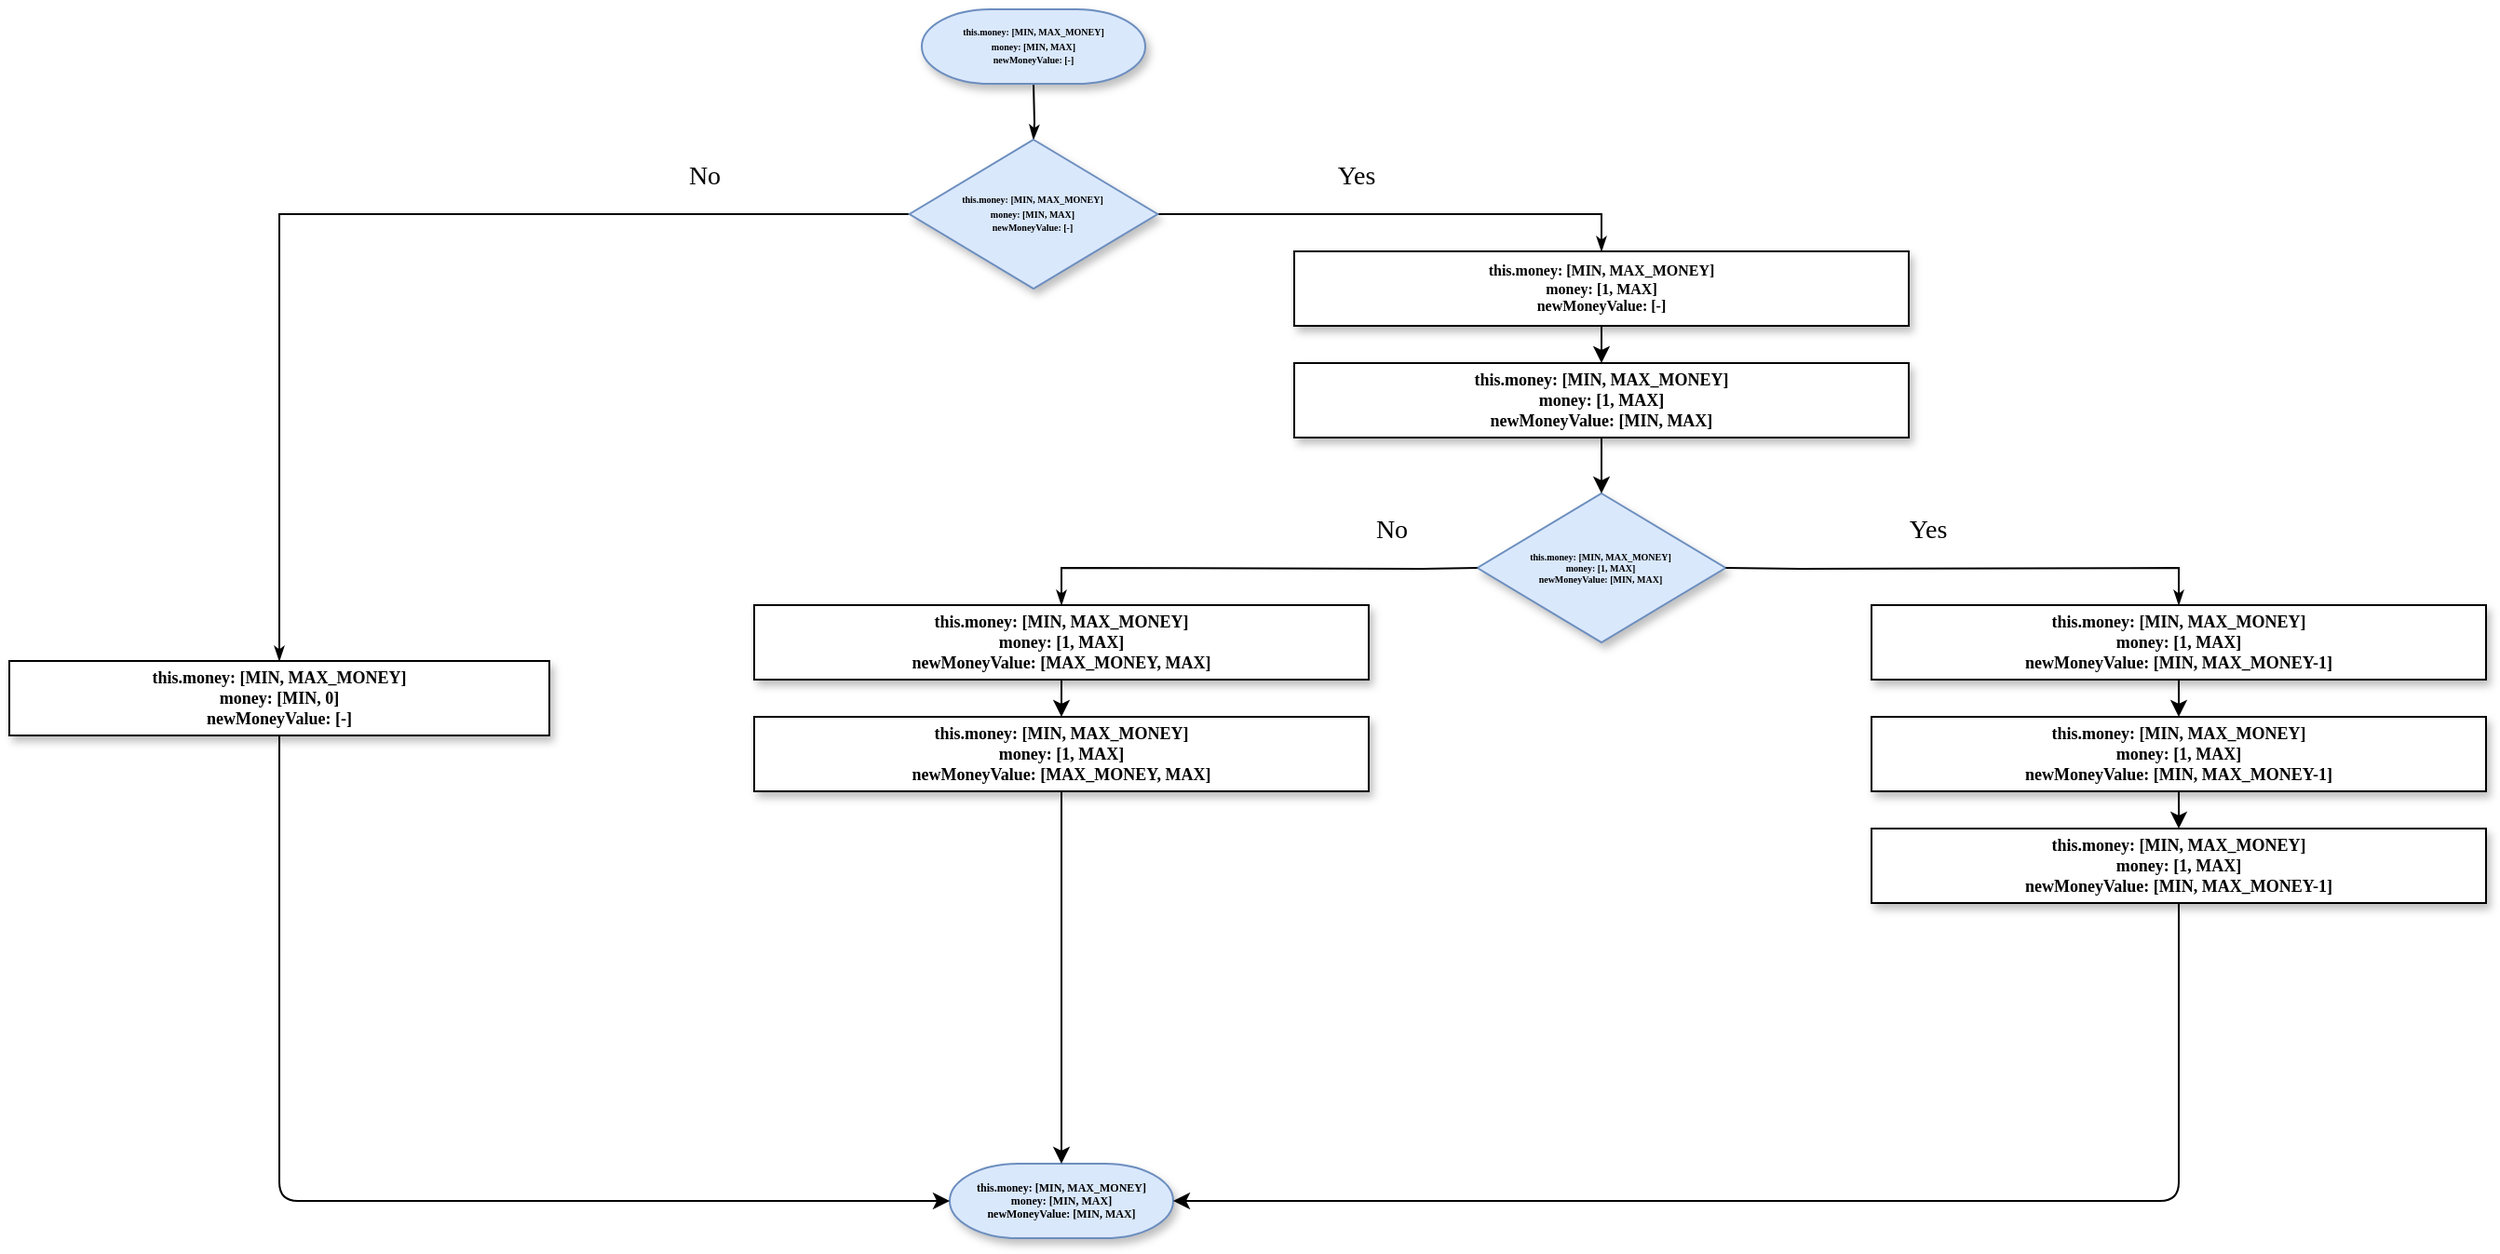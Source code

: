 <mxfile version="13.9.5" type="device"><diagram name="Page-1" id="edf60f1a-56cd-e834-aa8a-f176f3a09ee4"><mxGraphModel dx="704" dy="778" grid="1" gridSize="10" guides="1" tooltips="1" connect="1" arrows="1" fold="1" page="1" pageScale="1" pageWidth="1100" pageHeight="850" background="#ffffff" math="0" shadow="0"><root><mxCell id="0"/><mxCell id="1" parent="0"/><mxCell id="60e70716793133e9-32" style="edgeStyle=orthogonalEdgeStyle;rounded=0;html=1;labelBackgroundColor=none;startSize=5;endArrow=classicThin;endFill=1;endSize=5;jettySize=auto;orthogonalLoop=1;strokeWidth=1;fontFamily=Verdana;fontSize=8" parent="1" target="60e70716793133e9-5" edge="1"><mxGeometry relative="1" as="geometry"><mxPoint x="580" y="70" as="sourcePoint"/></mxGeometry></mxCell><mxCell id="60e70716793133e9-33" value="Yes" style="edgeStyle=orthogonalEdgeStyle;rounded=0;html=1;labelBackgroundColor=none;startSize=5;endArrow=classicThin;endFill=1;endSize=5;jettySize=auto;orthogonalLoop=1;strokeWidth=1;fontFamily=Verdana;fontSize=14;entryX=0.5;entryY=0;entryDx=0;entryDy=0;" parent="1" source="60e70716793133e9-5" target="odtycHQVep_Rew_jahCm-7" edge="1"><mxGeometry x="-0.174" y="20" relative="1" as="geometry"><mxPoint as="offset"/><mxPoint x="720" y="250" as="targetPoint"/></mxGeometry></mxCell><mxCell id="60e70716793133e9-37" value="No" style="edgeStyle=orthogonalEdgeStyle;rounded=0;html=1;labelBackgroundColor=none;startSize=5;endArrow=classicThin;endFill=1;endSize=5;jettySize=auto;orthogonalLoop=1;strokeWidth=1;fontFamily=Verdana;fontSize=14;exitX=0;exitY=0.5;exitDx=0;exitDy=0;entryX=0.5;entryY=0;entryDx=0;entryDy=0;" parent="1" source="60e70716793133e9-5" target="odtycHQVep_Rew_jahCm-9" edge="1"><mxGeometry x="-0.62" y="-20" relative="1" as="geometry"><mxPoint as="offset"/><mxPoint x="440" y="250" as="targetPoint"/></mxGeometry></mxCell><mxCell id="60e70716793133e9-5" value="&lt;h6 style=&quot;line-height: 90%; font-size: 5px;&quot;&gt;&lt;font style=&quot;font-size: 5px; line-height: 150%;&quot;&gt;&lt;font style=&quot;font-weight: 700; font-size: 5px;&quot;&gt;this.money: [MIN, MAX_MONEY]&lt;br style=&quot;font-size: 5px;&quot;&gt;&lt;/font&gt;&lt;/font&gt;&lt;font style=&quot;font-size: 5px; line-height: 150%;&quot;&gt;&lt;font style=&quot;font-weight: 700; font-size: 5px;&quot;&gt;money: [MIN, MAX]&lt;br style=&quot;font-size: 5px;&quot;&gt;&lt;/font&gt;&lt;/font&gt;&lt;font style=&quot;font-size: 5px; line-height: 150%;&quot;&gt;&lt;font style=&quot;font-weight: 700; font-size: 5px;&quot;&gt;newMoneyValue: [-]&lt;/font&gt;&lt;/font&gt;&lt;/h6&gt;" style="rhombus;whiteSpace=wrap;html=1;rounded=0;shadow=1;labelBackgroundColor=none;strokeWidth=1;fontFamily=Verdana;fontSize=5;align=center;fillColor=#dae8fc;strokeColor=#6c8ebf;" parent="1" vertex="1"><mxGeometry x="513.34" y="100" width="133.33" height="80" as="geometry"/></mxCell><mxCell id="60e70716793133e9-30" value="&lt;h6 style=&quot;line-height: 150%; font-size: 5px;&quot;&gt;&lt;font style=&quot;font-size: 5px;&quot;&gt;&lt;font style=&quot;font-size: 5px;&quot;&gt;this.money: [MIN, MAX_MONEY]&lt;br style=&quot;font-size: 5px;&quot;&gt;&lt;/font&gt;&lt;/font&gt;&lt;font style=&quot;font-size: 5px;&quot;&gt;&lt;font style=&quot;font-size: 5px;&quot;&gt;money: [MIN, MAX]&lt;br style=&quot;font-size: 5px;&quot;&gt;&lt;/font&gt;&lt;/font&gt;&lt;font style=&quot;font-size: 5px;&quot;&gt;&lt;font style=&quot;font-size: 5px;&quot;&gt;newMoneyValue: [-]&lt;/font&gt;&lt;/font&gt;&lt;/h6&gt;" style="strokeWidth=1;html=1;shape=mxgraph.flowchart.terminator;whiteSpace=wrap;rounded=0;shadow=1;labelBackgroundColor=none;fontFamily=Verdana;fontSize=5;align=center;fillColor=#dae8fc;strokeColor=#6c8ebf;" parent="1" vertex="1"><mxGeometry x="520" y="30" width="120" height="40" as="geometry"/></mxCell><mxCell id="odtycHQVep_Rew_jahCm-2" style="edgeStyle=orthogonalEdgeStyle;rounded=0;orthogonalLoop=1;jettySize=auto;html=1;exitX=0.5;exitY=1;exitDx=0;exitDy=0;fontSize=14;" parent="1" edge="1"><mxGeometry relative="1" as="geometry"><mxPoint x="580" y="70" as="sourcePoint"/><mxPoint x="580" y="70" as="targetPoint"/></mxGeometry></mxCell><mxCell id="odtycHQVep_Rew_jahCm-7" value="&lt;h6 style=&quot;font-size: 8px&quot;&gt;&lt;span style=&quot;font-weight: 700&quot;&gt;this.money: [MIN, MAX_MONEY]&lt;br&gt;&lt;/span&gt;&lt;span style=&quot;font-weight: 700&quot;&gt;money: [1, MAX]&lt;br&gt;&lt;/span&gt;&lt;span style=&quot;font-weight: 700&quot;&gt;newMoneyValue: [-]&lt;/span&gt;&lt;/h6&gt;" style="rounded=0;whiteSpace=wrap;html=1;shadow=1;labelBackgroundColor=none;strokeWidth=1;fontFamily=Verdana;fontSize=14;align=center;" parent="1" vertex="1"><mxGeometry x="720" y="160" width="330" height="40" as="geometry"/></mxCell><mxCell id="odtycHQVep_Rew_jahCm-11" value="&lt;h6 style=&quot;font-size: 6px&quot;&gt;&lt;span style=&quot;font-weight: 700 ; font-size: 6px&quot;&gt;this.money: [MIN, MAX_MONEY]&lt;br style=&quot;font-size: 6px&quot;&gt;&lt;/span&gt;&lt;span style=&quot;font-weight: 700 ; font-size: 6px&quot;&gt;money: [MIN, MAX]&lt;br style=&quot;font-size: 6px&quot;&gt;&lt;/span&gt;&lt;span style=&quot;font-weight: 700 ; font-size: 6px&quot;&gt;newMoneyValue: [MIN, MAX]&lt;/span&gt;&lt;/h6&gt;" style="strokeWidth=1;html=1;shape=mxgraph.flowchart.terminator;whiteSpace=wrap;rounded=0;shadow=1;labelBackgroundColor=none;fontFamily=Verdana;fontSize=6;align=center;fillColor=#dae8fc;strokeColor=#6c8ebf;" parent="1" vertex="1"><mxGeometry x="535" y="650" width="120" height="40" as="geometry"/></mxCell><mxCell id="odtycHQVep_Rew_jahCm-14" value="" style="endArrow=classic;html=1;fontSize=14;entryX=0;entryY=0.5;entryDx=0;entryDy=0;exitX=0.5;exitY=1;exitDx=0;exitDy=0;entryPerimeter=0;" parent="1" source="odtycHQVep_Rew_jahCm-9" target="odtycHQVep_Rew_jahCm-11" edge="1"><mxGeometry width="50" height="50" relative="1" as="geometry"><mxPoint x="280" y="440" as="sourcePoint"/><mxPoint x="520" y="440" as="targetPoint"/><Array as="points"><mxPoint x="175" y="670"/></Array></mxGeometry></mxCell><mxCell id="UP4-vlNPrjFBUeMUbYRs-2" value="&lt;h6&gt;&lt;span style=&quot;font-size: 9px ; font-weight: 700&quot;&gt;this.money: [MIN, MAX_MONEY]&lt;br&gt;&lt;/span&gt;&lt;span style=&quot;font-size: 9px ; font-weight: 700&quot;&gt;money: [1, MAX]&lt;br&gt;&lt;/span&gt;&lt;span style=&quot;font-size: 9px ; font-weight: 700&quot;&gt;newMoneyValue: [MIN, MAX]&lt;/span&gt;&lt;/h6&gt;" style="rounded=0;whiteSpace=wrap;html=1;shadow=1;labelBackgroundColor=none;strokeWidth=1;fontFamily=Verdana;fontSize=14;align=center;" parent="1" vertex="1"><mxGeometry x="720" y="220" width="330" height="40" as="geometry"/></mxCell><mxCell id="odtycHQVep_Rew_jahCm-9" value="&lt;h6 style=&quot;font-size: 9px&quot;&gt;&lt;font style=&quot;font-weight: 700 ; font-size: 9px&quot;&gt;this.money: [MIN, MAX_MONEY]&lt;br&gt;money: [MIN, 0]&lt;br&gt;newMoneyValue: [-]&lt;br&gt;&lt;/font&gt;&lt;/h6&gt;" style="rounded=0;whiteSpace=wrap;html=1;shadow=1;labelBackgroundColor=none;strokeWidth=1;fontFamily=Verdana;fontSize=14;align=center;" parent="1" vertex="1"><mxGeometry x="30" y="380" width="289.99" height="40" as="geometry"/></mxCell><mxCell id="UP4-vlNPrjFBUeMUbYRs-4" value="&lt;h6 style=&quot;font-size: 5px&quot;&gt;&lt;span style=&quot;font-weight: 700 ; font-size: 5px&quot;&gt;this.money: [MIN, MAX_MONEY]&lt;br style=&quot;font-size: 5px&quot;&gt;&lt;/span&gt;&lt;span style=&quot;font-weight: 700 ; font-size: 5px&quot;&gt;money: [1, MAX]&lt;br style=&quot;font-size: 5px&quot;&gt;&lt;/span&gt;&lt;span style=&quot;font-weight: 700 ; font-size: 5px&quot;&gt;newMoneyValue: [MIN, MAX]&lt;/span&gt;&lt;/h6&gt;" style="rhombus;whiteSpace=wrap;html=1;rounded=0;shadow=1;labelBackgroundColor=none;strokeWidth=1;fontFamily=Verdana;fontSize=5;align=center;fillColor=#dae8fc;strokeColor=#6c8ebf;" parent="1" vertex="1"><mxGeometry x="818.34" y="290" width="133.33" height="80" as="geometry"/></mxCell><mxCell id="UP4-vlNPrjFBUeMUbYRs-5" value="" style="endArrow=classic;html=1;fontSize=10;exitX=0.5;exitY=1;exitDx=0;exitDy=0;" parent="1" source="odtycHQVep_Rew_jahCm-7" edge="1"><mxGeometry width="50" height="50" relative="1" as="geometry"><mxPoint x="920" y="460" as="sourcePoint"/><mxPoint x="885" y="220" as="targetPoint"/></mxGeometry></mxCell><mxCell id="UP4-vlNPrjFBUeMUbYRs-6" value="" style="endArrow=classic;html=1;fontSize=10;exitX=0.5;exitY=1;exitDx=0;exitDy=0;entryX=0.5;entryY=0;entryDx=0;entryDy=0;" parent="1" source="UP4-vlNPrjFBUeMUbYRs-2" target="UP4-vlNPrjFBUeMUbYRs-4" edge="1"><mxGeometry width="50" height="50" relative="1" as="geometry"><mxPoint x="730" y="370" as="sourcePoint"/><mxPoint x="780" y="320" as="targetPoint"/></mxGeometry></mxCell><mxCell id="UP4-vlNPrjFBUeMUbYRs-7" value="No" style="edgeStyle=orthogonalEdgeStyle;rounded=0;html=1;labelBackgroundColor=none;startSize=5;endArrow=classicThin;endFill=1;endSize=5;jettySize=auto;orthogonalLoop=1;strokeWidth=1;fontFamily=Verdana;fontSize=14;exitX=0;exitY=0.5;exitDx=0;exitDy=0;entryX=0.5;entryY=0;entryDx=0;entryDy=0;" parent="1" target="UP4-vlNPrjFBUeMUbYRs-10" edge="1"><mxGeometry x="-0.62" y="-20" relative="1" as="geometry"><mxPoint as="offset"/><mxPoint x="660" y="360" as="targetPoint"/><mxPoint x="818.34" y="330" as="sourcePoint"/></mxGeometry></mxCell><mxCell id="UP4-vlNPrjFBUeMUbYRs-8" value="Yes" style="edgeStyle=orthogonalEdgeStyle;rounded=0;html=1;labelBackgroundColor=none;startSize=5;endArrow=classicThin;endFill=1;endSize=5;jettySize=auto;orthogonalLoop=1;strokeWidth=1;fontFamily=Verdana;fontSize=14;entryX=0.5;entryY=0;entryDx=0;entryDy=0;" parent="1" target="UP4-vlNPrjFBUeMUbYRs-9" edge="1"><mxGeometry x="-0.174" y="20" relative="1" as="geometry"><mxPoint as="offset"/><mxPoint x="1190" y="350" as="targetPoint"/><mxPoint x="951.67" y="330" as="sourcePoint"/></mxGeometry></mxCell><mxCell id="UP4-vlNPrjFBUeMUbYRs-9" value="&lt;h6&gt;&lt;span style=&quot;font-size: 9px ; font-weight: 700&quot;&gt;this.money: [MIN, MAX_MONEY]&lt;br&gt;&lt;/span&gt;&lt;span style=&quot;font-size: 9px ; font-weight: 700&quot;&gt;money: [1, MAX]&lt;br&gt;&lt;/span&gt;&lt;span style=&quot;font-size: 9px ; font-weight: 700&quot;&gt;newMoneyValue: [MIN, MAX_MONEY-1]&lt;/span&gt;&lt;/h6&gt;" style="rounded=0;whiteSpace=wrap;html=1;shadow=1;labelBackgroundColor=none;strokeWidth=1;fontFamily=Verdana;fontSize=14;align=center;" parent="1" vertex="1"><mxGeometry x="1030" y="350" width="330" height="40" as="geometry"/></mxCell><mxCell id="UP4-vlNPrjFBUeMUbYRs-10" value="&lt;h6 style=&quot;font-size: 9px&quot;&gt;&lt;font style=&quot;font-size: 9px&quot;&gt;&lt;span style=&quot;font-weight: 700&quot;&gt;this.money: [MIN, MAX_MONEY]&lt;br&gt;&lt;/span&gt;&lt;/font&gt;&lt;font style=&quot;font-size: 9px&quot;&gt;&lt;span style=&quot;font-weight: 700&quot;&gt;money: [1, MAX]&lt;br&gt;&lt;/span&gt;&lt;/font&gt;&lt;font style=&quot;font-size: 9px&quot;&gt;&lt;span style=&quot;font-weight: 700&quot;&gt;newMoneyValue: [MAX_MONEY, MAX]&lt;/span&gt;&lt;/font&gt;&lt;/h6&gt;" style="rounded=0;whiteSpace=wrap;html=1;shadow=1;labelBackgroundColor=none;strokeWidth=1;fontFamily=Verdana;fontSize=14;align=center;" parent="1" vertex="1"><mxGeometry x="430" y="350" width="330" height="40" as="geometry"/></mxCell><mxCell id="UP4-vlNPrjFBUeMUbYRs-11" value="&lt;h6&gt;&lt;span style=&quot;font-size: 9px ; font-weight: 700&quot;&gt;this.money: [MIN, MAX_MONEY]&lt;br&gt;&lt;/span&gt;&lt;span style=&quot;font-size: 9px ; font-weight: 700&quot;&gt;money: [1, MAX]&lt;br&gt;&lt;/span&gt;&lt;span style=&quot;font-size: 9px ; font-weight: 700&quot;&gt;newMoneyValue: [MIN, MAX_MONEY-1]&lt;/span&gt;&lt;/h6&gt;" style="rounded=0;whiteSpace=wrap;html=1;shadow=1;labelBackgroundColor=none;strokeWidth=1;fontFamily=Verdana;fontSize=14;align=center;" parent="1" vertex="1"><mxGeometry x="1030" y="410" width="330" height="40" as="geometry"/></mxCell><mxCell id="UP4-vlNPrjFBUeMUbYRs-12" value="&lt;h6&gt;&lt;span style=&quot;font-size: 9px ; font-weight: 700&quot;&gt;this.money: [MIN, MAX_MONEY]&lt;br&gt;&lt;/span&gt;&lt;span style=&quot;font-size: 9px ; font-weight: 700&quot;&gt;money: [1, MAX]&lt;br&gt;&lt;/span&gt;&lt;span style=&quot;font-size: 9px ; font-weight: 700&quot;&gt;newMoneyValue: [MIN, MAX_MONEY-1]&lt;/span&gt;&lt;/h6&gt;" style="rounded=0;whiteSpace=wrap;html=1;shadow=1;labelBackgroundColor=none;strokeWidth=1;fontFamily=Verdana;fontSize=14;align=center;" parent="1" vertex="1"><mxGeometry x="1030" y="470" width="330" height="40" as="geometry"/></mxCell><mxCell id="UP4-vlNPrjFBUeMUbYRs-13" value="&lt;h6 style=&quot;font-size: 9px&quot;&gt;&lt;span style=&quot;font-weight: 700&quot;&gt;this.money: [MIN, MAX_MONEY]&lt;br&gt;&lt;/span&gt;&lt;span style=&quot;font-weight: 700&quot;&gt;money: [1, MAX]&lt;br&gt;&lt;/span&gt;&lt;span style=&quot;font-weight: 700&quot;&gt;newMoneyValue: [MAX_MONEY, MAX]&lt;/span&gt;&lt;/h6&gt;" style="rounded=0;whiteSpace=wrap;html=1;shadow=1;labelBackgroundColor=none;strokeWidth=1;fontFamily=Verdana;fontSize=14;align=center;" parent="1" vertex="1"><mxGeometry x="430" y="410" width="330" height="40" as="geometry"/></mxCell><mxCell id="UP4-vlNPrjFBUeMUbYRs-14" value="" style="endArrow=classic;html=1;fontSize=10;exitX=0.5;exitY=1;exitDx=0;exitDy=0;entryX=0.5;entryY=0;entryDx=0;entryDy=0;entryPerimeter=0;" parent="1" source="UP4-vlNPrjFBUeMUbYRs-13" target="odtycHQVep_Rew_jahCm-11" edge="1"><mxGeometry width="50" height="50" relative="1" as="geometry"><mxPoint x="340" y="560" as="sourcePoint"/><mxPoint x="390" y="510" as="targetPoint"/></mxGeometry></mxCell><mxCell id="UP4-vlNPrjFBUeMUbYRs-15" value="" style="endArrow=classic;html=1;fontSize=10;exitX=0.5;exitY=1;exitDx=0;exitDy=0;" parent="1" source="UP4-vlNPrjFBUeMUbYRs-9" edge="1"><mxGeometry width="50" height="50" relative="1" as="geometry"><mxPoint x="1180" y="610" as="sourcePoint"/><mxPoint x="1195" y="410" as="targetPoint"/></mxGeometry></mxCell><mxCell id="UP4-vlNPrjFBUeMUbYRs-16" value="" style="endArrow=classic;html=1;fontSize=10;exitX=0.5;exitY=1;exitDx=0;exitDy=0;entryX=0.5;entryY=0;entryDx=0;entryDy=0;" parent="1" source="UP4-vlNPrjFBUeMUbYRs-11" target="UP4-vlNPrjFBUeMUbYRs-12" edge="1"><mxGeometry width="50" height="50" relative="1" as="geometry"><mxPoint x="880" y="610" as="sourcePoint"/><mxPoint x="930" y="560" as="targetPoint"/></mxGeometry></mxCell><mxCell id="UP4-vlNPrjFBUeMUbYRs-17" value="" style="endArrow=classic;html=1;fontSize=10;exitX=0.5;exitY=1;exitDx=0;exitDy=0;entryX=1;entryY=0.5;entryDx=0;entryDy=0;entryPerimeter=0;" parent="1" source="UP4-vlNPrjFBUeMUbYRs-12" target="odtycHQVep_Rew_jahCm-11" edge="1"><mxGeometry width="50" height="50" relative="1" as="geometry"><mxPoint x="1030" y="620" as="sourcePoint"/><mxPoint x="1080" y="570" as="targetPoint"/><Array as="points"><mxPoint x="1195" y="670"/></Array></mxGeometry></mxCell><mxCell id="UP4-vlNPrjFBUeMUbYRs-18" value="" style="endArrow=classic;html=1;fontSize=10;exitX=0.5;exitY=1;exitDx=0;exitDy=0;" parent="1" source="UP4-vlNPrjFBUeMUbYRs-10" target="UP4-vlNPrjFBUeMUbYRs-13" edge="1"><mxGeometry width="50" height="50" relative="1" as="geometry"><mxPoint x="350" y="540" as="sourcePoint"/><mxPoint x="400" y="490" as="targetPoint"/></mxGeometry></mxCell></root></mxGraphModel></diagram></mxfile>